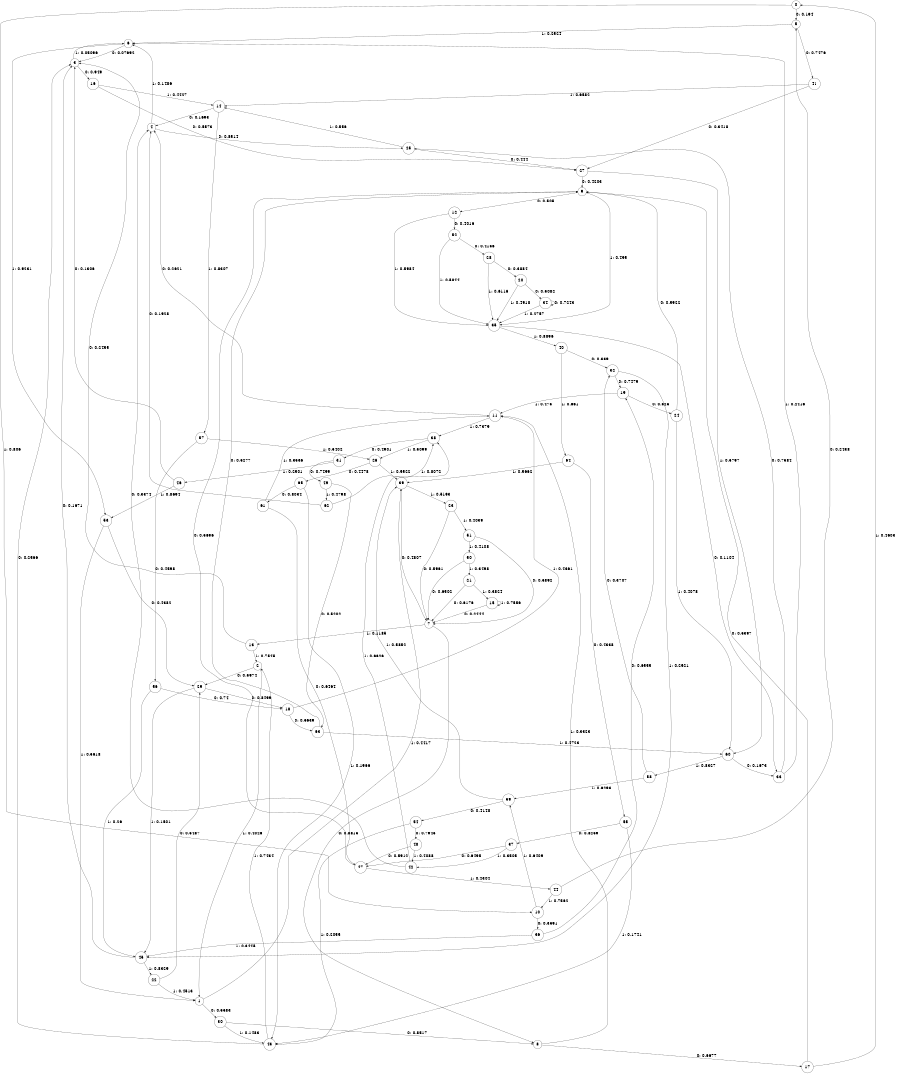 digraph "ch9randomL9" {
size = "6,8.5";
ratio = "fill";
node [shape = circle];
node [fontsize = 24];
edge [fontsize = 24];
0 -> 5 [label = "0: 0.194    "];
0 -> 10 [label = "1: 0.806    "];
1 -> 30 [label = "0: 0.5583   "];
1 -> 39 [label = "1: 0.4417   "];
2 -> 29 [label = "0: 0.5974   "];
2 -> 1 [label = "1: 0.4026   "];
3 -> 16 [label = "0: 0.949    "];
3 -> 6 [label = "1: 0.05096  "];
4 -> 25 [label = "0: 0.8514   "];
4 -> 6 [label = "1: 0.1486   "];
5 -> 41 [label = "0: 0.7476   "];
5 -> 6 [label = "1: 0.2524   "];
6 -> 3 [label = "0: 0.07692  "];
6 -> 53 [label = "1: 0.9231   "];
7 -> 8 [label = "0: 0.8815   "];
7 -> 13 [label = "1: 0.1185   "];
8 -> 17 [label = "0: 0.6677   "];
8 -> 11 [label = "1: 0.3323   "];
9 -> 12 [label = "0: 0.505    "];
9 -> 35 [label = "1: 0.495    "];
10 -> 36 [label = "0: 0.3591   "];
10 -> 59 [label = "1: 0.6409   "];
11 -> 4 [label = "0: 0.2621   "];
11 -> 38 [label = "1: 0.7379   "];
12 -> 52 [label = "0: 0.4016   "];
12 -> 35 [label = "1: 0.5984   "];
13 -> 3 [label = "0: 0.2455   "];
13 -> 2 [label = "1: 0.7545   "];
14 -> 4 [label = "0: 0.1693   "];
14 -> 57 [label = "1: 0.8307   "];
15 -> 7 [label = "0: 0.2444   "];
15 -> 15 [label = "1: 0.7556   "];
16 -> 27 [label = "0: 0.5573   "];
16 -> 14 [label = "1: 0.4427   "];
17 -> 9 [label = "0: 0.5397   "];
17 -> 0 [label = "1: 0.4603   "];
18 -> 63 [label = "0: 0.5639   "];
18 -> 11 [label = "1: 0.4361   "];
19 -> 24 [label = "0: 0.525    "];
19 -> 11 [label = "1: 0.475    "];
20 -> 34 [label = "0: 0.5082   "];
20 -> 35 [label = "1: 0.4918   "];
21 -> 7 [label = "0: 0.6176   "];
21 -> 15 [label = "1: 0.3824   "];
22 -> 29 [label = "0: 0.5487   "];
22 -> 1 [label = "1: 0.4513   "];
23 -> 7 [label = "0: 0.5961   "];
23 -> 51 [label = "1: 0.4039   "];
24 -> 9 [label = "0: 0.5922   "];
24 -> 60 [label = "1: 0.4078   "];
25 -> 27 [label = "0: 0.444    "];
25 -> 14 [label = "1: 0.556    "];
26 -> 65 [label = "0: 0.4478   "];
26 -> 39 [label = "1: 0.5522   "];
27 -> 9 [label = "0: 0.4203   "];
27 -> 60 [label = "1: 0.5797   "];
28 -> 20 [label = "0: 0.3884   "];
28 -> 35 [label = "1: 0.6116   "];
29 -> 18 [label = "0: 0.8499   "];
29 -> 45 [label = "1: 0.1501   "];
30 -> 8 [label = "0: 0.8517   "];
30 -> 43 [label = "1: 0.1483   "];
31 -> 49 [label = "0: 0.7499   "];
31 -> 46 [label = "1: 0.2501   "];
32 -> 19 [label = "0: 0.7479   "];
32 -> 45 [label = "1: 0.2521   "];
33 -> 25 [label = "0: 0.7584   "];
33 -> 6 [label = "1: 0.2416   "];
34 -> 34 [label = "0: 0.7243   "];
34 -> 35 [label = "1: 0.2757   "];
35 -> 33 [label = "0: 0.1104   "];
35 -> 40 [label = "1: 0.8896   "];
36 -> 19 [label = "0: 0.6555   "];
36 -> 45 [label = "1: 0.3445   "];
37 -> 47 [label = "0: 0.6495   "];
37 -> 42 [label = "1: 0.3505   "];
38 -> 31 [label = "0: 0.4901   "];
38 -> 26 [label = "1: 0.5099   "];
39 -> 7 [label = "0: 0.4807   "];
39 -> 23 [label = "1: 0.5193   "];
40 -> 32 [label = "0: 0.339    "];
40 -> 64 [label = "1: 0.661    "];
41 -> 27 [label = "0: 0.3418   "];
41 -> 14 [label = "1: 0.6582   "];
42 -> 4 [label = "0: 0.3374   "];
42 -> 38 [label = "1: 0.6626   "];
43 -> 3 [label = "0: 0.2566   "];
43 -> 2 [label = "1: 0.7434   "];
44 -> 5 [label = "0: 0.2438   "];
44 -> 10 [label = "1: 0.7562   "];
45 -> 3 [label = "0: 0.1671   "];
45 -> 22 [label = "1: 0.8329   "];
46 -> 3 [label = "0: 0.1306   "];
46 -> 53 [label = "1: 0.8694   "];
47 -> 9 [label = "0: 0.5696   "];
47 -> 44 [label = "1: 0.4304   "];
48 -> 47 [label = "0: 0.5912   "];
48 -> 42 [label = "1: 0.4088   "];
49 -> 63 [label = "0: 0.5202   "];
49 -> 62 [label = "1: 0.4798   "];
50 -> 7 [label = "0: 0.6502   "];
50 -> 21 [label = "1: 0.3498   "];
51 -> 7 [label = "0: 0.5892   "];
51 -> 50 [label = "1: 0.4108   "];
52 -> 28 [label = "0: 0.4156   "];
52 -> 35 [label = "1: 0.5844   "];
53 -> 29 [label = "0: 0.4382   "];
53 -> 1 [label = "1: 0.5618   "];
54 -> 48 [label = "0: 0.7945   "];
54 -> 43 [label = "1: 0.2055   "];
55 -> 37 [label = "0: 0.8259   "];
55 -> 43 [label = "1: 0.1741   "];
56 -> 18 [label = "0: 0.74     "];
56 -> 45 [label = "1: 0.26     "];
57 -> 56 [label = "0: 0.4598   "];
57 -> 26 [label = "1: 0.5402   "];
58 -> 32 [label = "0: 0.3707   "];
58 -> 59 [label = "1: 0.6293   "];
59 -> 54 [label = "0: 0.4148   "];
59 -> 39 [label = "1: 0.5852   "];
60 -> 33 [label = "0: 0.1673   "];
60 -> 58 [label = "1: 0.8327   "];
61 -> 47 [label = "0: 0.6464   "];
61 -> 11 [label = "1: 0.3536   "];
62 -> 4 [label = "0: 0.1928   "];
62 -> 38 [label = "1: 0.8072   "];
63 -> 9 [label = "0: 0.5277   "];
63 -> 60 [label = "1: 0.4723   "];
64 -> 55 [label = "0: 0.4338   "];
64 -> 39 [label = "1: 0.5662   "];
65 -> 61 [label = "0: 0.8034   "];
65 -> 43 [label = "1: 0.1966   "];
}